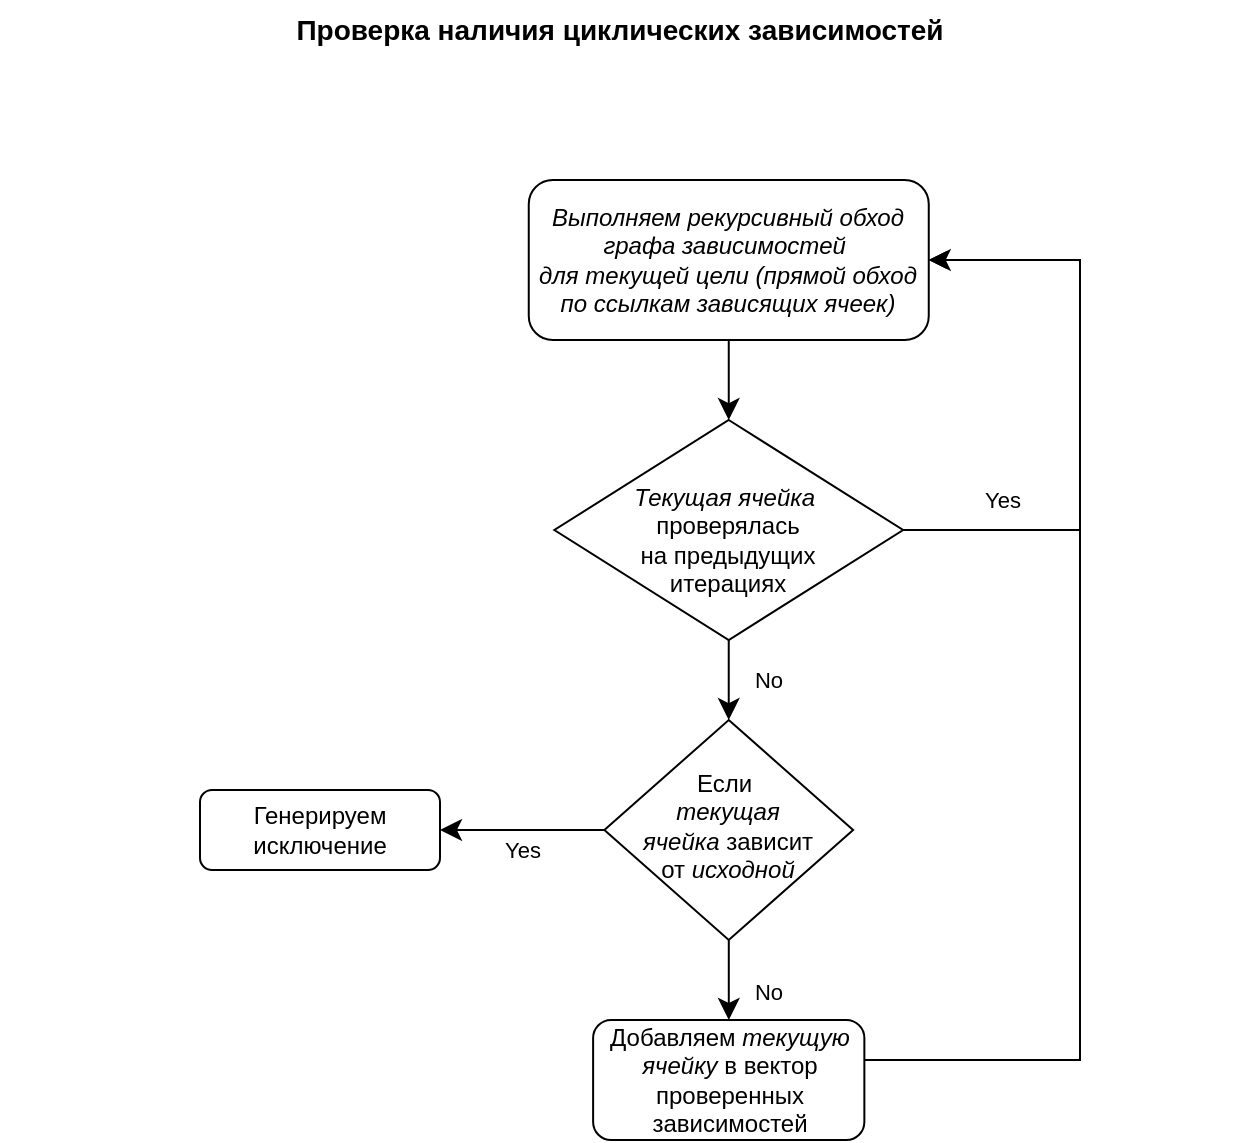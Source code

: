 <mxfile>
    <diagram id="C5RBs43oDa-KdzZeNtuy" name="Page-1">
        <mxGraphModel dx="757" dy="285" grid="1" gridSize="10" guides="1" tooltips="1" connect="1" arrows="1" fold="1" page="1" pageScale="1" pageWidth="827" pageHeight="1169" math="0" shadow="0">
            <root>
                <mxCell id="WIyWlLk6GJQsqaUBKTNV-0"/>
                <mxCell id="WIyWlLk6GJQsqaUBKTNV-1" parent="WIyWlLk6GJQsqaUBKTNV-0"/>
                <mxCell id="WIyWlLk6GJQsqaUBKTNV-2" value="" style="rounded=0;html=1;jettySize=auto;orthogonalLoop=1;fontSize=11;endArrow=classic;endFill=1;endSize=8;strokeWidth=1;shadow=0;labelBackgroundColor=none;edgeStyle=orthogonalEdgeStyle;" parent="WIyWlLk6GJQsqaUBKTNV-1" source="oH4lRgrmK0zHjBYJT0FE-8" target="WIyWlLk6GJQsqaUBKTNV-6" edge="1">
                    <mxGeometry relative="1" as="geometry"/>
                </mxCell>
                <mxCell id="WIyWlLk6GJQsqaUBKTNV-4" value="No" style="rounded=0;html=1;jettySize=auto;orthogonalLoop=1;fontSize=11;endArrow=classic;endFill=1;endSize=8;strokeWidth=1;shadow=0;labelBackgroundColor=none;edgeStyle=orthogonalEdgeStyle;" parent="WIyWlLk6GJQsqaUBKTNV-1" source="WIyWlLk6GJQsqaUBKTNV-6" target="WIyWlLk6GJQsqaUBKTNV-10" edge="1">
                    <mxGeometry x="0.006" y="20" relative="1" as="geometry">
                        <mxPoint as="offset"/>
                    </mxGeometry>
                </mxCell>
                <mxCell id="WIyWlLk6GJQsqaUBKTNV-6" value="&lt;br&gt;&lt;i&gt;Текущая ячейка&lt;/i&gt;&amp;nbsp;&lt;br&gt;проверялась &lt;br&gt;на предыдущих&lt;br&gt;итерациях" style="rhombus;whiteSpace=wrap;html=1;shadow=0;fontFamily=Helvetica;fontSize=12;align=center;strokeWidth=1;spacing=6;spacingTop=-4;" parent="WIyWlLk6GJQsqaUBKTNV-1" vertex="1">
                    <mxGeometry x="367.18" y="420" width="174.38" height="110" as="geometry"/>
                </mxCell>
                <mxCell id="WIyWlLk6GJQsqaUBKTNV-8" value="No" style="rounded=0;html=1;jettySize=auto;orthogonalLoop=1;fontSize=11;endArrow=classic;endFill=1;endSize=8;strokeWidth=1;shadow=0;labelBackgroundColor=none;edgeStyle=orthogonalEdgeStyle;" parent="WIyWlLk6GJQsqaUBKTNV-1" source="WIyWlLk6GJQsqaUBKTNV-10" target="WIyWlLk6GJQsqaUBKTNV-11" edge="1">
                    <mxGeometry x="0.333" y="20" relative="1" as="geometry">
                        <mxPoint as="offset"/>
                    </mxGeometry>
                </mxCell>
                <mxCell id="WIyWlLk6GJQsqaUBKTNV-9" value="Yes" style="edgeStyle=orthogonalEdgeStyle;rounded=0;html=1;jettySize=auto;orthogonalLoop=1;fontSize=11;endArrow=classic;endFill=1;endSize=8;strokeWidth=1;shadow=0;labelBackgroundColor=none;" parent="WIyWlLk6GJQsqaUBKTNV-1" source="WIyWlLk6GJQsqaUBKTNV-10" target="WIyWlLk6GJQsqaUBKTNV-12" edge="1">
                    <mxGeometry y="10" relative="1" as="geometry">
                        <mxPoint as="offset"/>
                    </mxGeometry>
                </mxCell>
                <mxCell id="WIyWlLk6GJQsqaUBKTNV-10" value="Если&amp;nbsp;&lt;br style=&quot;border-color: var(--border-color);&quot;&gt;&lt;i style=&quot;border-color: var(--border-color);&quot;&gt;текущая ячейка&lt;/i&gt;&amp;nbsp;зависит от&amp;nbsp;&lt;i style=&quot;border-color: var(--border-color);&quot;&gt;исходной&lt;/i&gt;" style="rhombus;whiteSpace=wrap;html=1;shadow=0;fontFamily=Helvetica;fontSize=12;align=center;strokeWidth=1;spacing=6;spacingTop=-4;" parent="WIyWlLk6GJQsqaUBKTNV-1" vertex="1">
                    <mxGeometry x="392.19" y="570" width="124.37" height="110" as="geometry"/>
                </mxCell>
                <mxCell id="oH4lRgrmK0zHjBYJT0FE-27" value="" style="edgeStyle=orthogonalEdgeStyle;rounded=0;orthogonalLoop=1;jettySize=auto;html=1;labelBackgroundColor=none;endFill=1;endSize=8;strokeWidth=1;shadow=0;" parent="WIyWlLk6GJQsqaUBKTNV-1" source="WIyWlLk6GJQsqaUBKTNV-11" target="oH4lRgrmK0zHjBYJT0FE-8" edge="1">
                    <mxGeometry relative="1" as="geometry">
                        <mxPoint x="610" y="770" as="targetPoint"/>
                        <Array as="points">
                            <mxPoint x="630" y="740"/>
                            <mxPoint x="630" y="340"/>
                        </Array>
                    </mxGeometry>
                </mxCell>
                <mxCell id="WIyWlLk6GJQsqaUBKTNV-11" value="Добавляем &lt;i&gt;текущую ячейку&lt;/i&gt;&amp;nbsp;в вектор проверенных зависимостей" style="rounded=1;whiteSpace=wrap;html=1;fontSize=12;glass=0;strokeWidth=1;shadow=0;" parent="WIyWlLk6GJQsqaUBKTNV-1" vertex="1">
                    <mxGeometry x="386.56" y="720" width="135.62" height="60" as="geometry"/>
                </mxCell>
                <mxCell id="WIyWlLk6GJQsqaUBKTNV-12" value="Генерируем исключение" style="rounded=1;whiteSpace=wrap;html=1;fontSize=12;glass=0;strokeWidth=1;shadow=0;" parent="WIyWlLk6GJQsqaUBKTNV-1" vertex="1">
                    <mxGeometry x="190" y="605" width="120" height="40" as="geometry"/>
                </mxCell>
                <mxCell id="oH4lRgrmK0zHjBYJT0FE-3" value="&lt;b&gt;&lt;font style=&quot;font-size: 14px;&quot;&gt;Проверка наличия циклических зависимостей&lt;/font&gt;&lt;/b&gt;" style="text;html=1;strokeColor=none;fillColor=none;align=center;verticalAlign=middle;whiteSpace=wrap;rounded=0;" parent="WIyWlLk6GJQsqaUBKTNV-1" vertex="1">
                    <mxGeometry x="90" y="210" width="620" height="30" as="geometry"/>
                </mxCell>
                <mxCell id="oH4lRgrmK0zHjBYJT0FE-32" value="" style="edgeStyle=orthogonalEdgeStyle;rounded=0;orthogonalLoop=1;jettySize=auto;html=1;" parent="WIyWlLk6GJQsqaUBKTNV-1" source="WIyWlLk6GJQsqaUBKTNV-6" target="oH4lRgrmK0zHjBYJT0FE-8" edge="1">
                    <mxGeometry relative="1" as="geometry">
                        <mxPoint x="654.37" y="360.0" as="sourcePoint"/>
                        <Array as="points">
                            <mxPoint x="630" y="475"/>
                            <mxPoint x="630" y="340"/>
                        </Array>
                    </mxGeometry>
                </mxCell>
                <mxCell id="oH4lRgrmK0zHjBYJT0FE-33" value="Yes" style="edgeLabel;html=1;align=center;verticalAlign=middle;resizable=0;points=[];" parent="oH4lRgrmK0zHjBYJT0FE-32" vertex="1" connectable="0">
                    <mxGeometry x="-0.792" relative="1" as="geometry">
                        <mxPoint x="18" y="-15" as="offset"/>
                    </mxGeometry>
                </mxCell>
                <mxCell id="oH4lRgrmK0zHjBYJT0FE-8" value="&lt;font style=&quot;font-size: 12px;&quot;&gt;&lt;i&gt;Выполняем рекурсивный обход графа зависимостей&amp;nbsp;&lt;br&gt;для текущей цели (прямой обход по ссылкам зависящих ячеек)&lt;br&gt;&lt;/i&gt;&lt;/font&gt;" style="rounded=1;whiteSpace=wrap;html=1;" parent="WIyWlLk6GJQsqaUBKTNV-1" vertex="1">
                    <mxGeometry x="354.38" y="300" width="200" height="80" as="geometry"/>
                </mxCell>
            </root>
        </mxGraphModel>
    </diagram>
</mxfile>